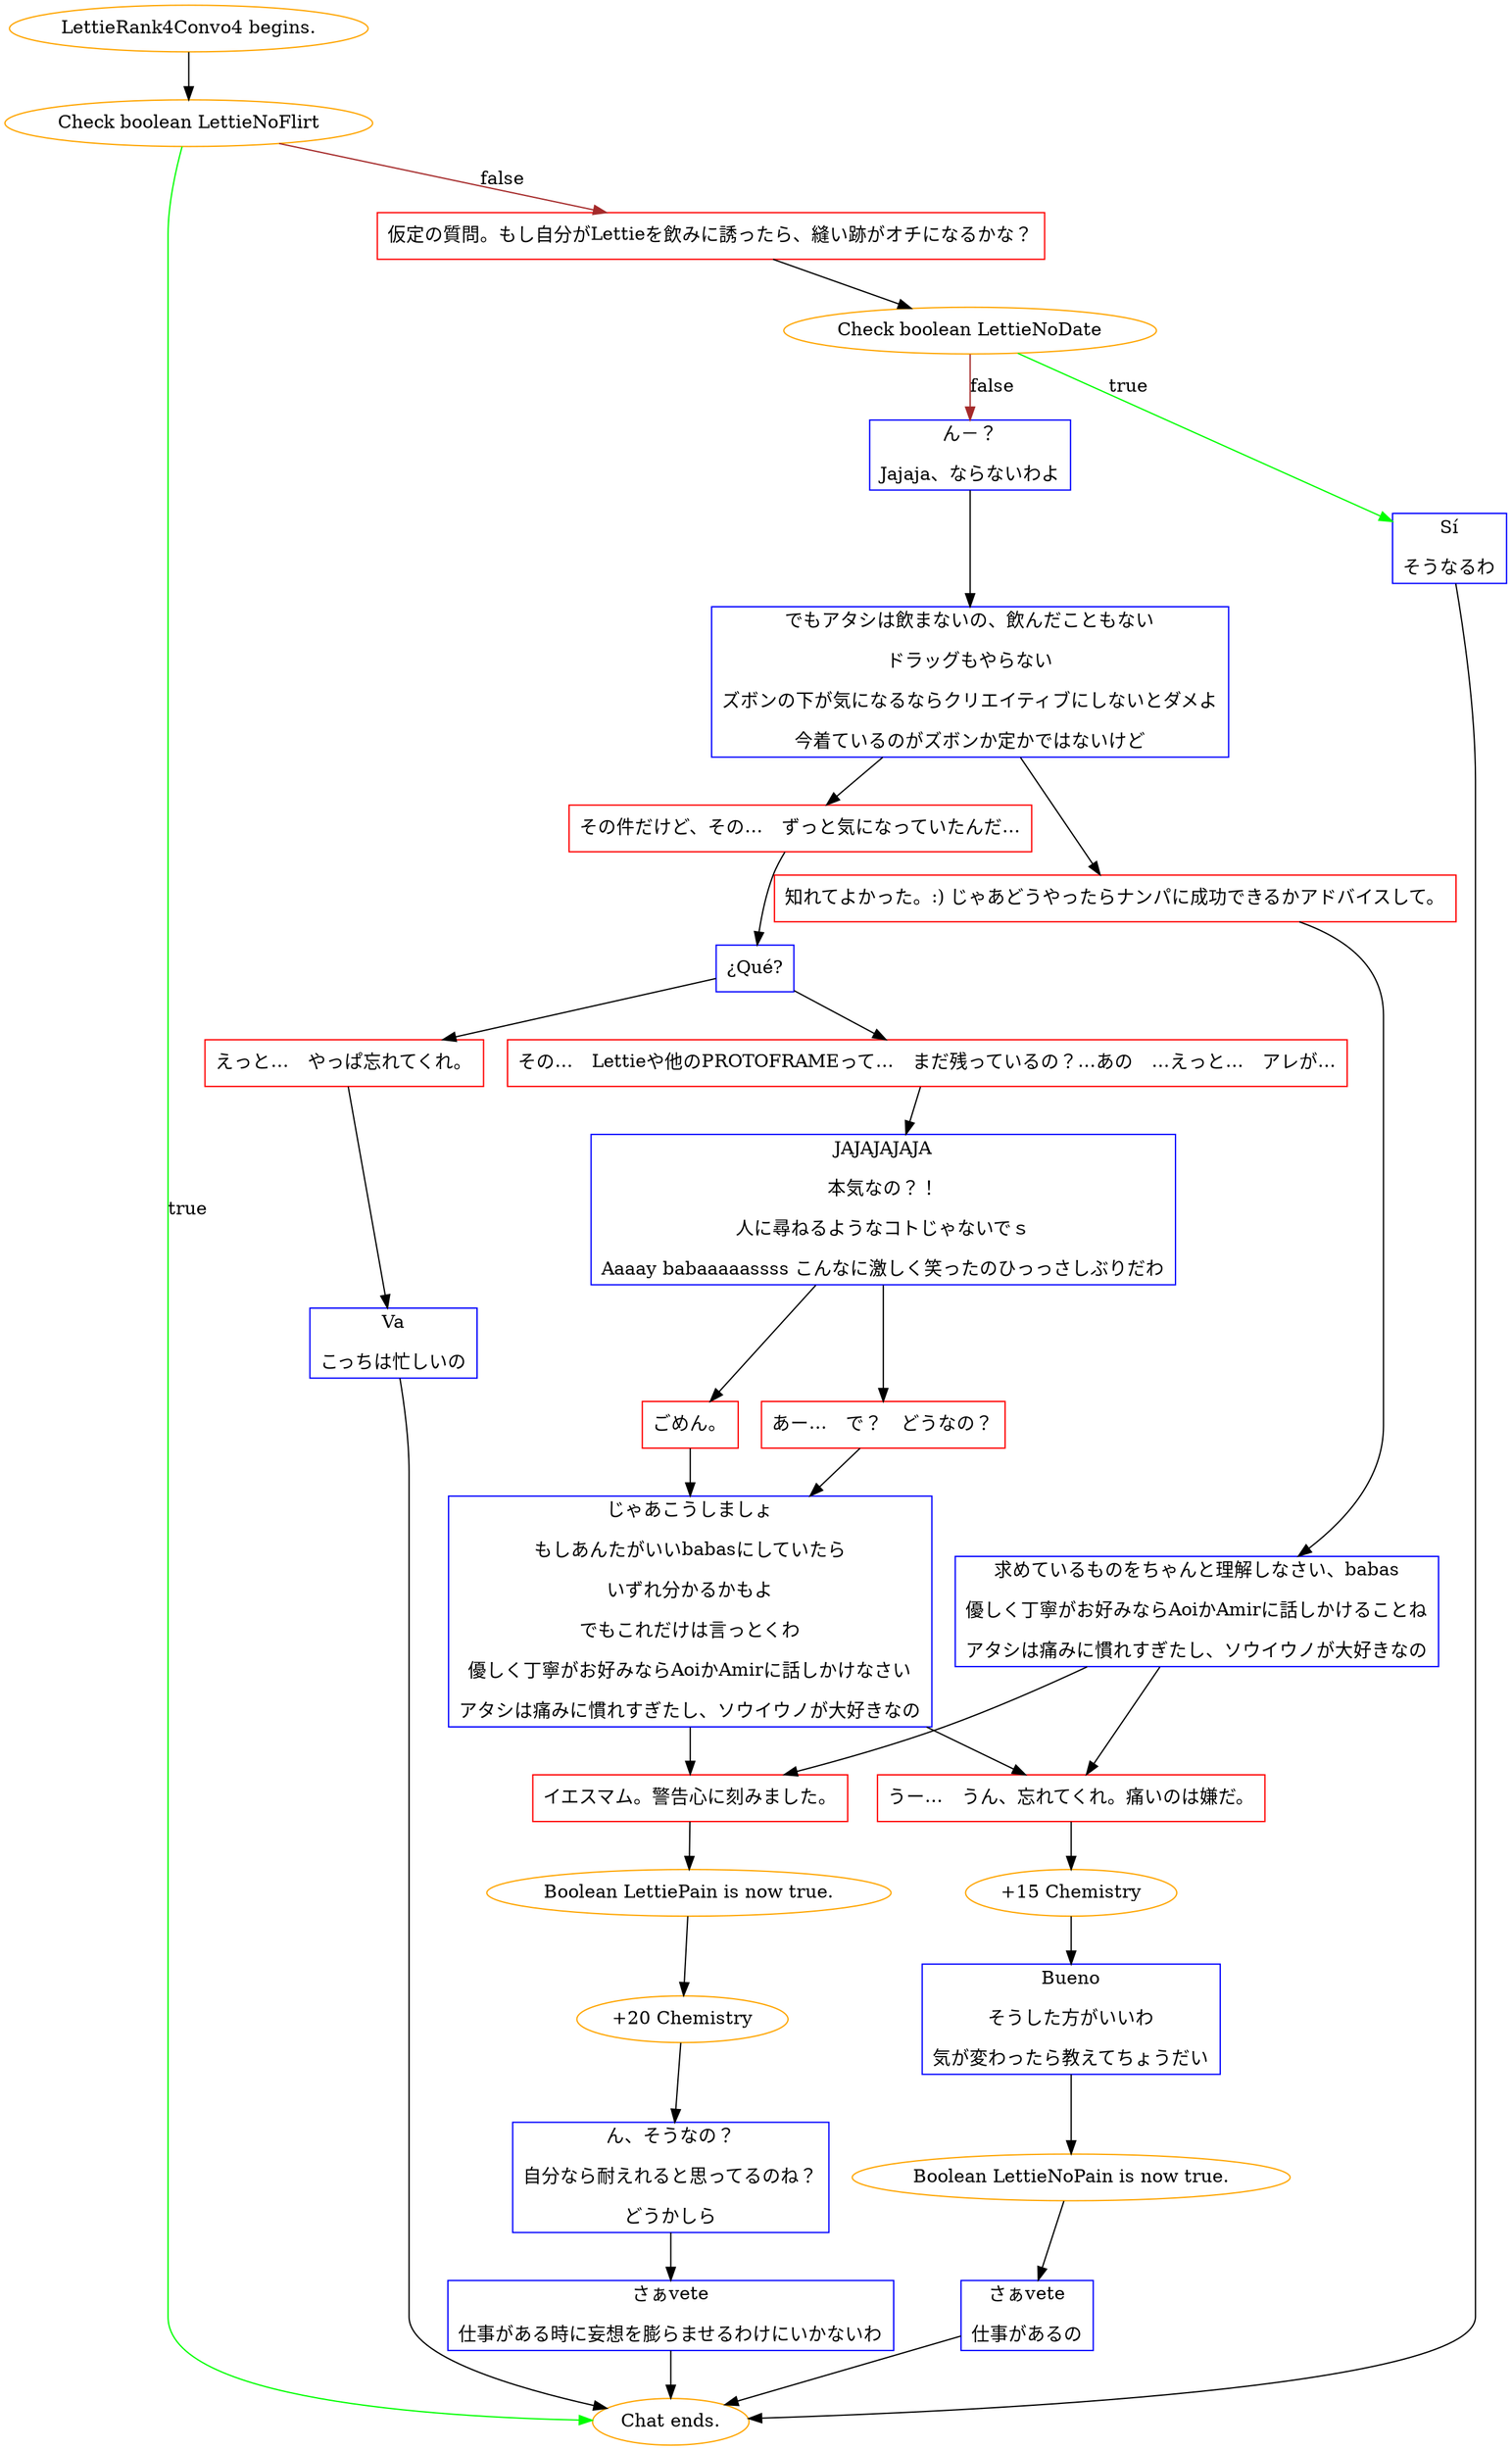 digraph {
	"LettieRank4Convo4 begins." [color=orange];
		"LettieRank4Convo4 begins." -> j1158339480;
	j1158339480 [label="Check boolean LettieNoFlirt",color=orange];
		j1158339480 -> "Chat ends." [label=true,color=green];
		j1158339480 -> j749497725 [label=false,color=brown];
	"Chat ends." [color=orange];
	j749497725 [label="仮定の質問。もし自分がLettieを飲みに誘ったら、縫い跡がオチになるかな？",shape=box,color=red];
		j749497725 -> j3741727461;
	j3741727461 [label="Check boolean LettieNoDate",color=orange];
		j3741727461 -> j3494623289 [label=true,color=green];
		j3741727461 -> j3242347020 [label=false,color=brown];
	j3494623289 [label="Sí
そうなるわ",shape=box,color=blue];
		j3494623289 -> "Chat ends.";
	j3242347020 [label="ん－？
Jajaja、ならないわよ",shape=box,color=blue];
		j3242347020 -> j1851343374;
	j1851343374 [label="でもアタシは飲まないの、飲んだこともない
ドラッグもやらない
ズボンの下が気になるならクリエイティブにしないとダメよ
今着ているのがズボンか定かではないけど",shape=box,color=blue];
		j1851343374 -> j6264207;
		j1851343374 -> j2691436669;
	j6264207 [label="知れてよかった。:) じゃあどうやったらナンパに成功できるかアドバイスして。",shape=box,color=red];
		j6264207 -> j2091131979;
	j2691436669 [label="その件だけど、その…　ずっと気になっていたんだ…",shape=box,color=red];
		j2691436669 -> j557481327;
	j2091131979 [label="求めているものをちゃんと理解しなさい、babas
優しく丁寧がお好みならAoiかAmirに話しかけることね
アタシは痛みに慣れすぎたし、ソウイウノが大好きなの",shape=box,color=blue];
		j2091131979 -> j2839321491;
		j2091131979 -> j3426423471;
	j557481327 [label="¿Qué?",shape=box,color=blue];
		j557481327 -> j832881952;
		j557481327 -> j4262665919;
	j2839321491 [label="イエスマム。警告心に刻みました。",shape=box,color=red];
		j2839321491 -> j1775052061;
	j3426423471 [label="うー…　うん、忘れてくれ。痛いのは嫌だ。",shape=box,color=red];
		j3426423471 -> j4034921281;
	j832881952 [label="その…　Lettieや他のPROTOFRAMEって…　まだ残っているの？…あの　…えっと…　アレが…",shape=box,color=red];
		j832881952 -> j1078002630;
	j4262665919 [label="えっと…　やっぱ忘れてくれ。",shape=box,color=red];
		j4262665919 -> j1291499060;
	j1775052061 [label="Boolean LettiePain is now true.",color=orange];
		j1775052061 -> j972006688;
	j4034921281 [label="+15 Chemistry",color=orange];
		j4034921281 -> j2152654221;
	j1078002630 [label="JAJAJAJAJA
本気なの？！
人に尋ねるようなコトじゃないでｓ
Aaaay babaaaaassss こんなに激しく笑ったのひっっさしぶりだわ",shape=box,color=blue];
		j1078002630 -> j115637713;
		j1078002630 -> j3314648062;
	j1291499060 [label="Va
こっちは忙しいの",shape=box,color=blue];
		j1291499060 -> "Chat ends.";
	j972006688 [label="+20 Chemistry",color=orange];
		j972006688 -> j2617335676;
	j2152654221 [label="Bueno
そうした方がいいわ
気が変わったら教えてちょうだい",shape=box,color=blue];
		j2152654221 -> j3486674170;
	j115637713 [label="ごめん。",shape=box,color=red];
		j115637713 -> j3395916160;
	j3314648062 [label="あー…　で？　どうなの？",shape=box,color=red];
		j3314648062 -> j3395916160;
	j2617335676 [label="ん、そうなの？
自分なら耐えれると思ってるのね？
どうかしら",shape=box,color=blue];
		j2617335676 -> j1321938776;
	j3486674170 [label="Boolean LettieNoPain is now true.",color=orange];
		j3486674170 -> j2165750401;
	j3395916160 [label="じゃあこうしましょ
もしあんたがいいbabasにしていたら
いずれ分かるかもよ
でもこれだけは言っとくわ
優しく丁寧がお好みならAoiかAmirに話しかけなさい
アタシは痛みに慣れすぎたし、ソウイウノが大好きなの",shape=box,color=blue];
		j3395916160 -> j2839321491;
		j3395916160 -> j3426423471;
	j1321938776 [label="さぁvete
仕事がある時に妄想を膨らませるわけにいかないわ",shape=box,color=blue];
		j1321938776 -> "Chat ends.";
	j2165750401 [label="さぁvete
仕事があるの",shape=box,color=blue];
		j2165750401 -> "Chat ends.";
}